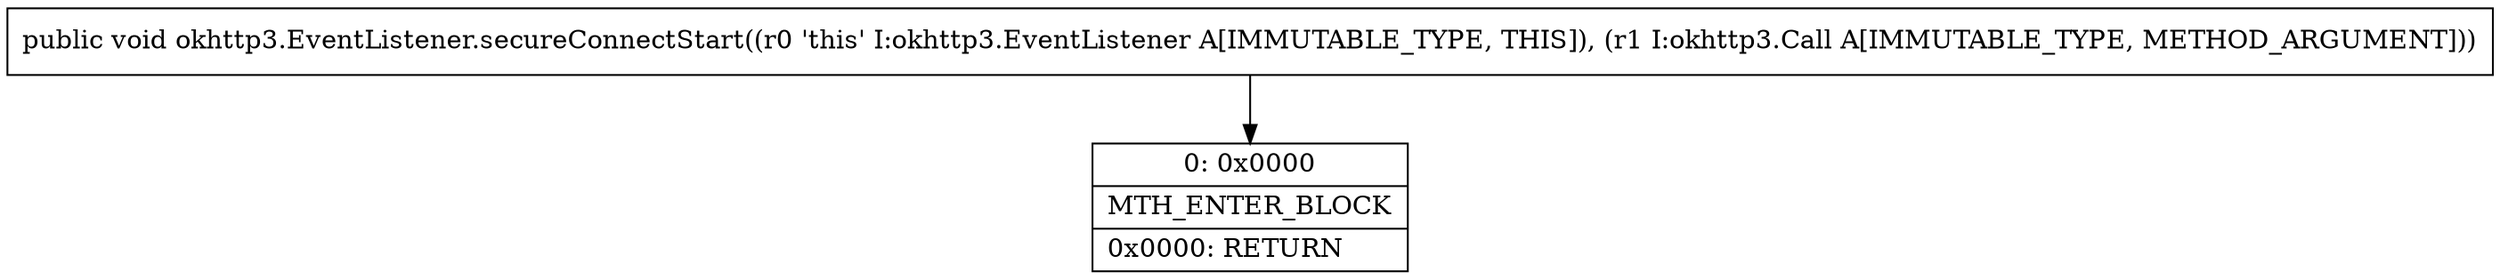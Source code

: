 digraph "CFG forokhttp3.EventListener.secureConnectStart(Lokhttp3\/Call;)V" {
Node_0 [shape=record,label="{0\:\ 0x0000|MTH_ENTER_BLOCK\l|0x0000: RETURN   \l}"];
MethodNode[shape=record,label="{public void okhttp3.EventListener.secureConnectStart((r0 'this' I:okhttp3.EventListener A[IMMUTABLE_TYPE, THIS]), (r1 I:okhttp3.Call A[IMMUTABLE_TYPE, METHOD_ARGUMENT])) }"];
MethodNode -> Node_0;
}

